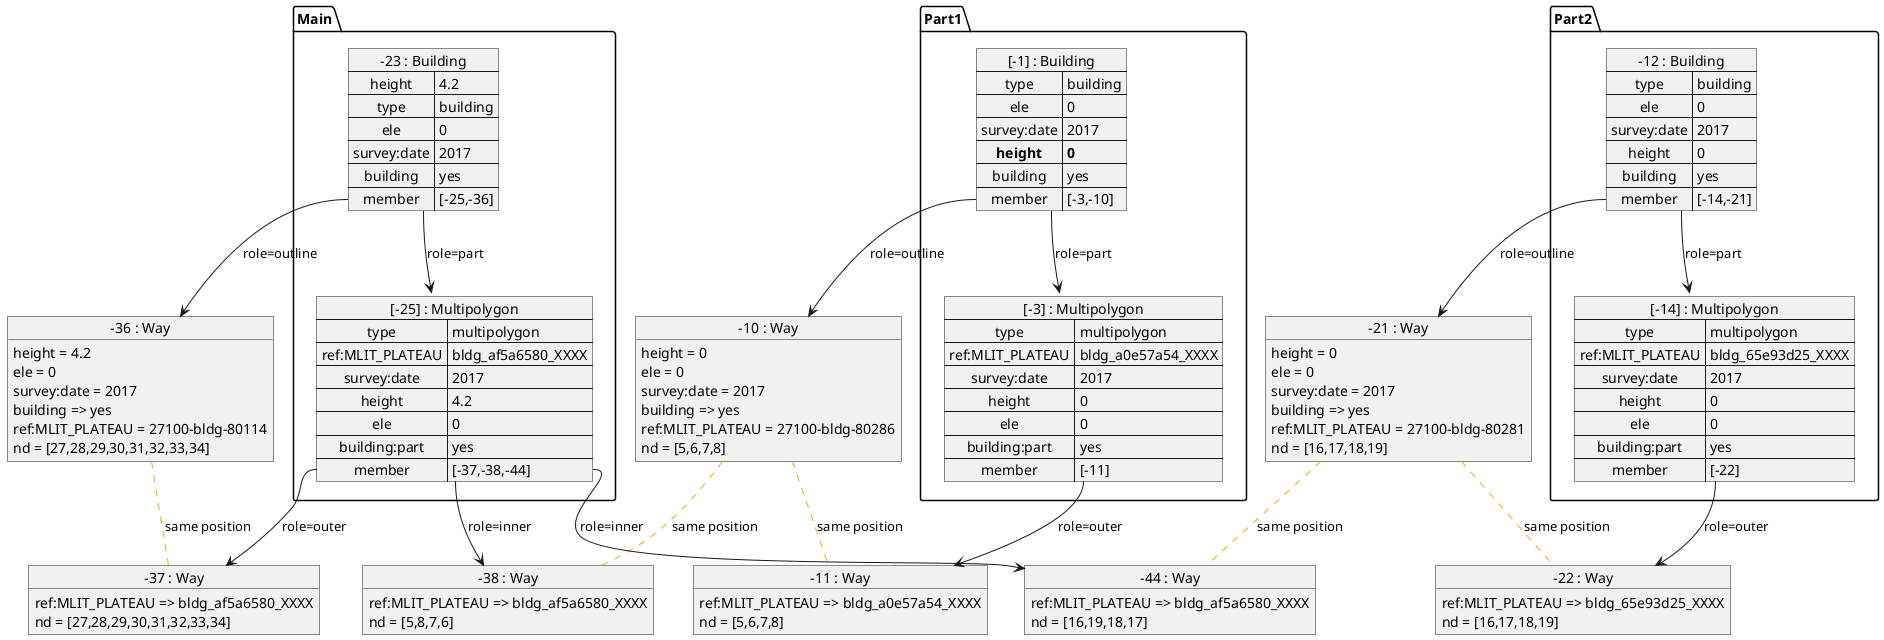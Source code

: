 ﻿@startuml
object "-36 : Way" as Way_36 {
  height = 4.2
  ele = 0
  survey:date = 2017
  building => yes
  ref:MLIT_PLATEAU = 27100-bldg-80114
  nd = [27,28,29,30,31,32,33,34]
}
object "-37 : Way" as Way_37 {
  ref:MLIT_PLATEAU => bldg_af5a6580_XXXX
  nd = [27,28,29,30,31,32,33,34]
}
Way_36 .[#orange] Way_37 : same position

object "-38 : Way" as Way_38 {
  ref:MLIT_PLATEAU => bldg_af5a6580_XXXX
  nd = [5,8,7,6]
}
object "-10 : Way" as Way_10 {
  height = 0
  ele = 0
  survey:date = 2017
  building => yes
  ref:MLIT_PLATEAU = 27100-bldg-80286
  nd = [5,6,7,8]
}
object "-21 : Way" as Way_21 {
  height = 0
  ele = 0
  survey:date = 2017
  building => yes
  ref:MLIT_PLATEAU = 27100-bldg-80281
  nd = [16,17,18,19]
}
object "-11 : Way" as Way_11 {
  ref:MLIT_PLATEAU => bldg_a0e57a54_XXXX
  nd = [5,6,7,8]
}
Way_10 .[#orange]. Way_38 : same position
Way_10 .[#orange] Way_11 : same position

object "-22 : Way" as Way_22 {
  ref:MLIT_PLATEAU => bldg_65e93d25_XXXX
  nd = [16,17,18,19]
}
object "-44 : Way" as Way_44 {
  ref:MLIT_PLATEAU => bldg_af5a6580_XXXX
  nd = [16,19,18,17]
}
Way_21 .[#orange]. Way_44 : same position
Way_21 .[#orange] Way_22 : same position

package Part1 {
  map "[-3] : Multipolygon" as Relation_3 {
    type => multipolygon
    ref:MLIT_PLATEAU => bldg_a0e57a54_XXXX
    survey:date => 2017
    height => 0
    ele => 0
    building:part => yes
    member => [-11]
  }
  Relation_3::member --> Way_11 : role=outer
  
  map "[-1] : Building" as Relation_1 {
    type => building
    ele => 0
    survey:date => 2017
    **height** => **0**
    building => yes
    member => [-3,-10]
  }
  Relation_1::member --> Relation_3 : role=part
  Relation_1::member --> Way_10 : role=outline
}
package Main {
  map "[-25] : Multipolygon" as Relation_25 {
    type => multipolygon
    ref:MLIT_PLATEAU => bldg_af5a6580_XXXX
    survey:date => 2017
    height => 4.2
    ele => 0
    building:part => yes
    member => [-37,-38,-44]
  }
  Relation_25::member --> Way_37 : role=outer
  Relation_25::member --> Way_38 : role=inner
  Relation_25::member --> Way_44 : role=inner
  
  map "-23 : Building" as Relation_23 {
    height => 4.2
    type => building
    ele => 0
    survey:date => 2017
    building => yes
    member => [-25,-36]
  }
  Relation_23::member --> Relation_25 : role=part
  Relation_23::member --> Way_36 : role=outline
}
package Part2 {
  map "[-14] : Multipolygon" as Relation_14 {
    type => multipolygon
    ref:MLIT_PLATEAU => bldg_65e93d25_XXXX
    survey:date => 2017
    height => 0
    ele => 0
    building:part => yes
    member => [-22]
  }
  Relation_14::member --> Way_22 : role=outer
  
  map "-12 : Building" as Relation_12 {
    type => building
    ele => 0
    survey:date => 2017
    height => 0
    building => yes
    member => [-14,-21]
  }
  Relation_12::member --> Relation_14 : role=part
  Relation_12::member --> Way_21 : role=outline
}
@enduml
